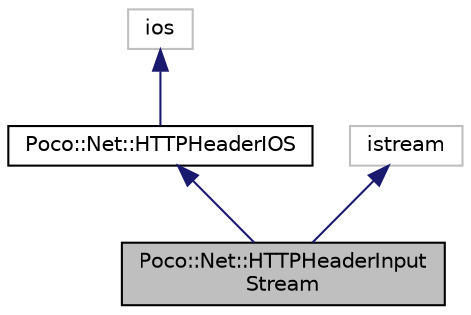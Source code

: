 digraph "Poco::Net::HTTPHeaderInputStream"
{
 // LATEX_PDF_SIZE
  edge [fontname="Helvetica",fontsize="10",labelfontname="Helvetica",labelfontsize="10"];
  node [fontname="Helvetica",fontsize="10",shape=record];
  Node1 [label="Poco::Net::HTTPHeaderInput\lStream",height=0.2,width=0.4,color="black", fillcolor="grey75", style="filled", fontcolor="black",tooltip="This class is for internal use by HTTPSession only."];
  Node2 -> Node1 [dir="back",color="midnightblue",fontsize="10",style="solid"];
  Node2 [label="Poco::Net::HTTPHeaderIOS",height=0.2,width=0.4,color="black", fillcolor="white", style="filled",URL="$classPoco_1_1Net_1_1HTTPHeaderIOS.html",tooltip="The base class for HTTPHeaderInputStream."];
  Node3 -> Node2 [dir="back",color="midnightblue",fontsize="10",style="solid"];
  Node3 [label="ios",height=0.2,width=0.4,color="grey75", fillcolor="white", style="filled",tooltip=" "];
  Node4 -> Node1 [dir="back",color="midnightblue",fontsize="10",style="solid"];
  Node4 [label="istream",height=0.2,width=0.4,color="grey75", fillcolor="white", style="filled",tooltip=" "];
}
